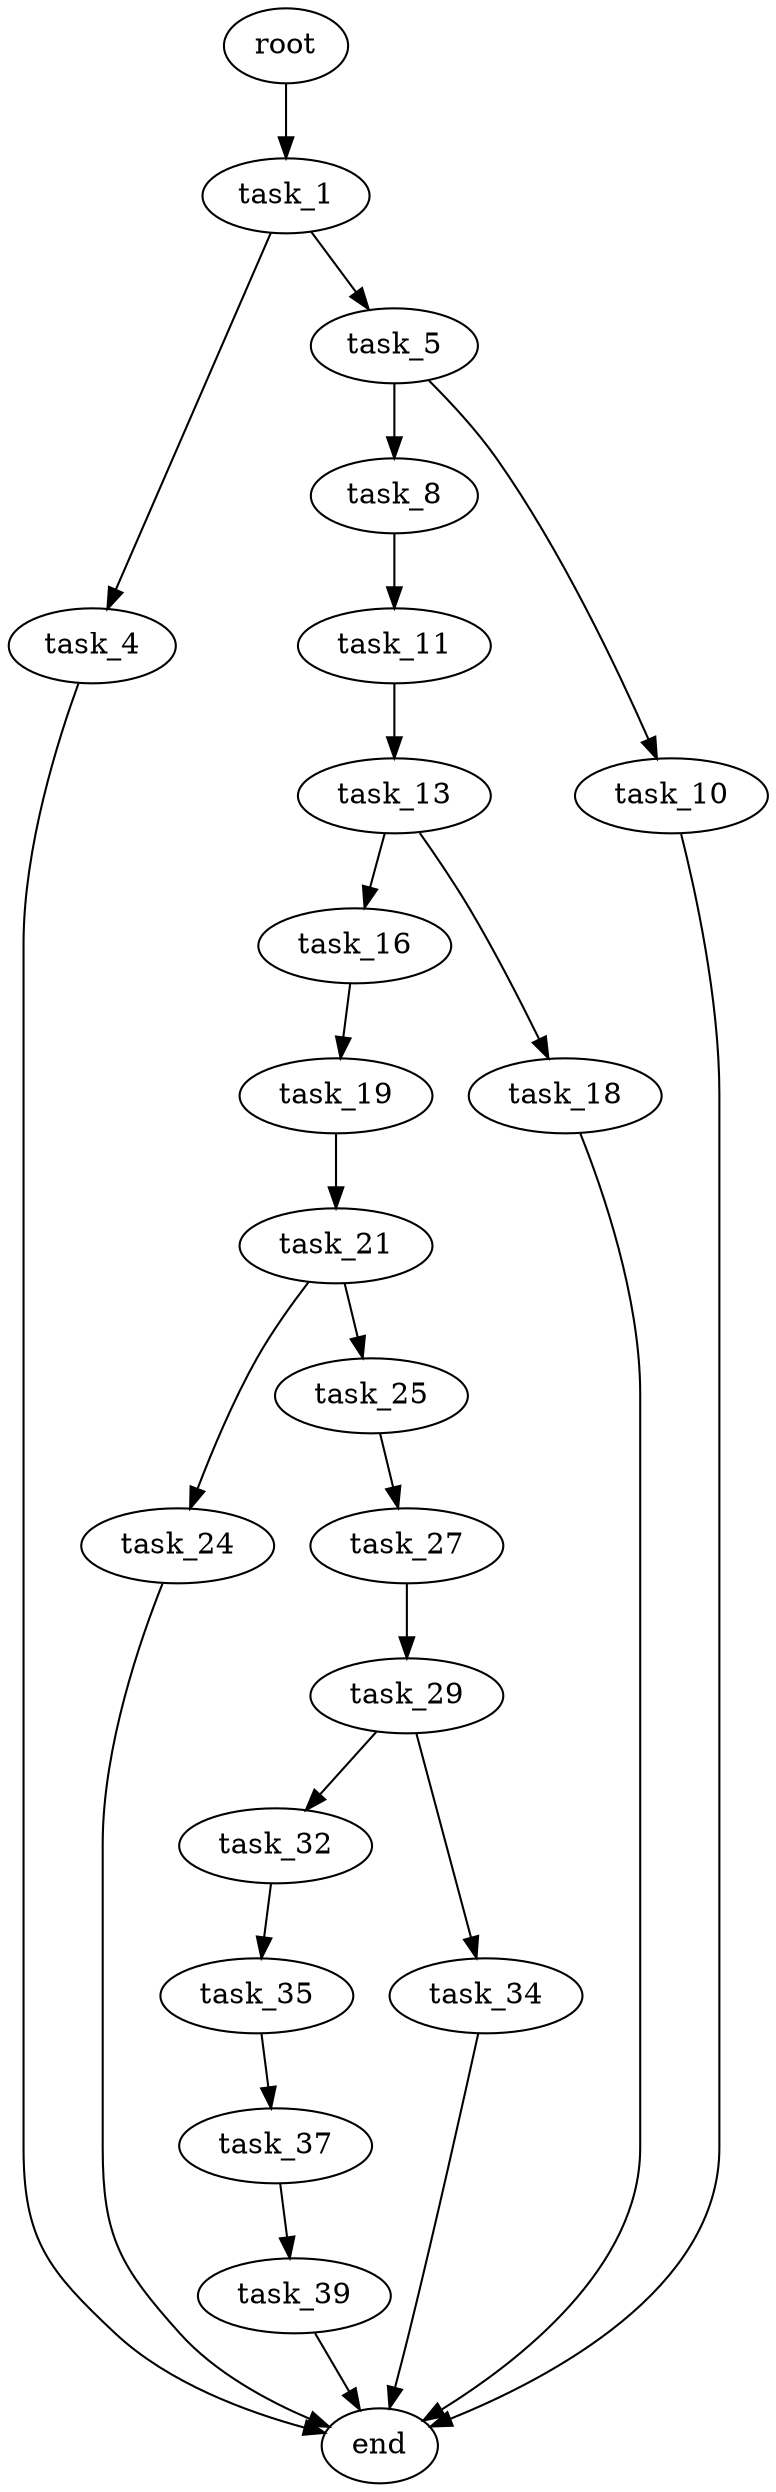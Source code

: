 digraph G {
  root [size="0.000000"];
  task_1 [size="1073741824000.000000"];
  task_4 [size="29509198800.000000"];
  task_5 [size="1073741824000.000000"];
  end [size="0.000000"];
  task_8 [size="726698600368.000000"];
  task_10 [size="30011927884.000000"];
  task_11 [size="549755813888.000000"];
  task_13 [size="28991029248.000000"];
  task_16 [size="1588813858.000000"];
  task_18 [size="1073741824000.000000"];
  task_19 [size="9716020766.000000"];
  task_21 [size="1073741824000.000000"];
  task_24 [size="28991029248.000000"];
  task_25 [size="549755813888.000000"];
  task_27 [size="421343526.000000"];
  task_29 [size="549755813888.000000"];
  task_32 [size="231928233984.000000"];
  task_34 [size="549755813888.000000"];
  task_35 [size="33098444494.000000"];
  task_37 [size="231928233984.000000"];
  task_39 [size="261765652691.000000"];

  root -> task_1 [size="1.000000"];
  task_1 -> task_4 [size="838860800.000000"];
  task_1 -> task_5 [size="838860800.000000"];
  task_4 -> end [size="1.000000"];
  task_5 -> task_8 [size="838860800.000000"];
  task_5 -> task_10 [size="838860800.000000"];
  task_8 -> task_11 [size="536870912.000000"];
  task_10 -> end [size="1.000000"];
  task_11 -> task_13 [size="536870912.000000"];
  task_13 -> task_16 [size="75497472.000000"];
  task_13 -> task_18 [size="75497472.000000"];
  task_16 -> task_19 [size="33554432.000000"];
  task_18 -> end [size="1.000000"];
  task_19 -> task_21 [size="536870912.000000"];
  task_21 -> task_24 [size="838860800.000000"];
  task_21 -> task_25 [size="838860800.000000"];
  task_24 -> end [size="1.000000"];
  task_25 -> task_27 [size="536870912.000000"];
  task_27 -> task_29 [size="33554432.000000"];
  task_29 -> task_32 [size="536870912.000000"];
  task_29 -> task_34 [size="536870912.000000"];
  task_32 -> task_35 [size="301989888.000000"];
  task_34 -> end [size="1.000000"];
  task_35 -> task_37 [size="838860800.000000"];
  task_37 -> task_39 [size="301989888.000000"];
  task_39 -> end [size="1.000000"];
}
